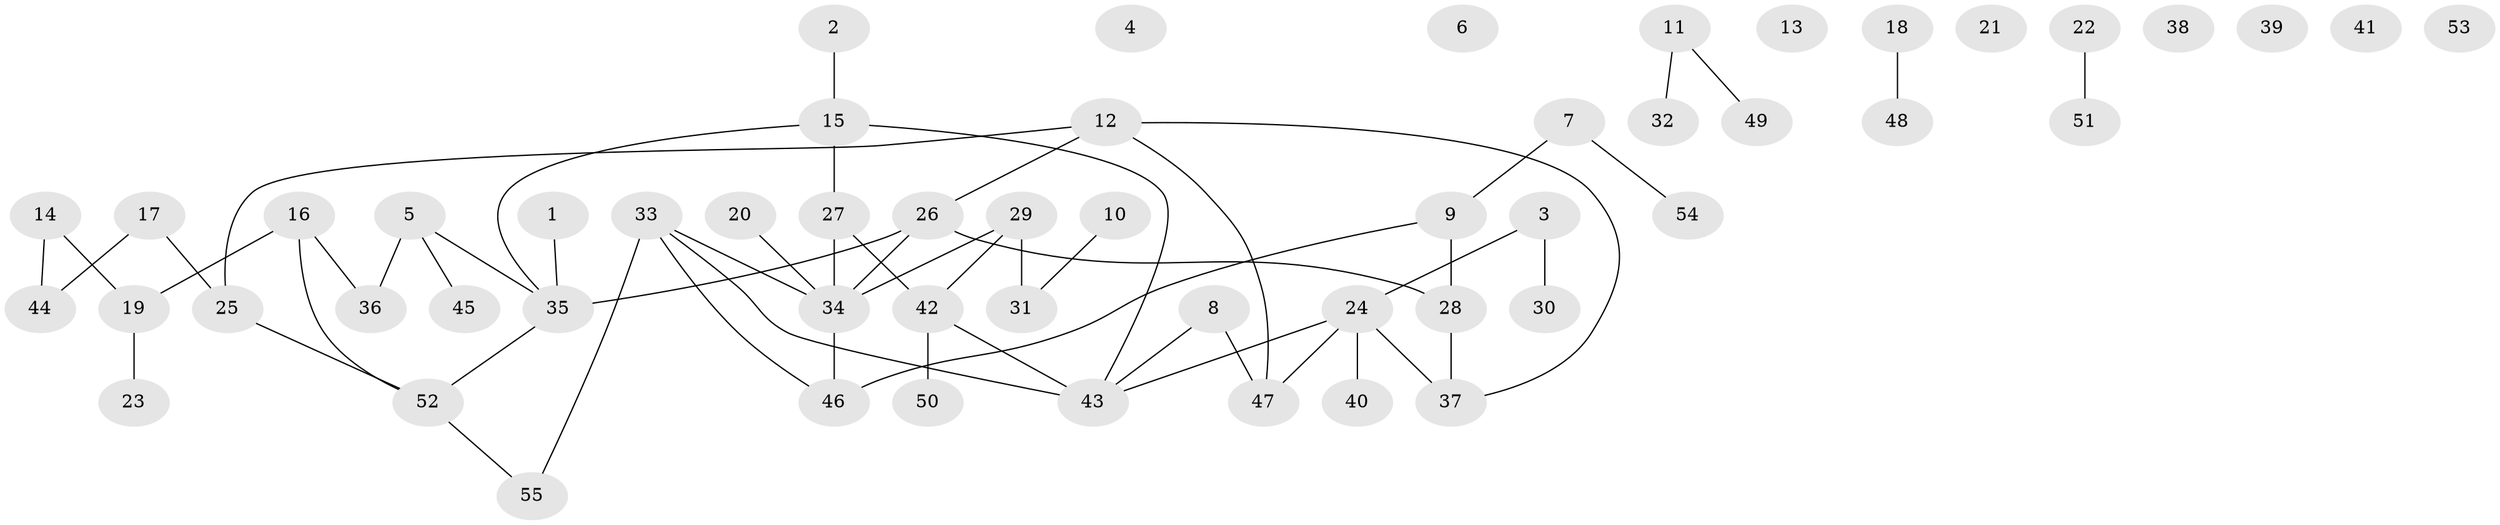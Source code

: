 // coarse degree distribution, {0: 0.5, 1: 0.22727272727272727, 2: 0.13636363636363635, 3: 0.09090909090909091, 7: 0.045454545454545456}
// Generated by graph-tools (version 1.1) at 2025/44/03/04/25 21:44:10]
// undirected, 55 vertices, 57 edges
graph export_dot {
graph [start="1"]
  node [color=gray90,style=filled];
  1;
  2;
  3;
  4;
  5;
  6;
  7;
  8;
  9;
  10;
  11;
  12;
  13;
  14;
  15;
  16;
  17;
  18;
  19;
  20;
  21;
  22;
  23;
  24;
  25;
  26;
  27;
  28;
  29;
  30;
  31;
  32;
  33;
  34;
  35;
  36;
  37;
  38;
  39;
  40;
  41;
  42;
  43;
  44;
  45;
  46;
  47;
  48;
  49;
  50;
  51;
  52;
  53;
  54;
  55;
  1 -- 35;
  2 -- 15;
  3 -- 24;
  3 -- 30;
  5 -- 35;
  5 -- 36;
  5 -- 45;
  7 -- 9;
  7 -- 54;
  8 -- 43;
  8 -- 47;
  9 -- 28;
  9 -- 46;
  10 -- 31;
  11 -- 32;
  11 -- 49;
  12 -- 25;
  12 -- 26;
  12 -- 37;
  12 -- 47;
  14 -- 19;
  14 -- 44;
  15 -- 27;
  15 -- 35;
  15 -- 43;
  16 -- 19;
  16 -- 36;
  16 -- 52;
  17 -- 25;
  17 -- 44;
  18 -- 48;
  19 -- 23;
  20 -- 34;
  22 -- 51;
  24 -- 37;
  24 -- 40;
  24 -- 43;
  24 -- 47;
  25 -- 52;
  26 -- 28;
  26 -- 34;
  26 -- 35;
  27 -- 34;
  27 -- 42;
  28 -- 37;
  29 -- 31;
  29 -- 34;
  29 -- 42;
  33 -- 34;
  33 -- 43;
  33 -- 46;
  33 -- 55;
  34 -- 46;
  35 -- 52;
  42 -- 43;
  42 -- 50;
  52 -- 55;
}
